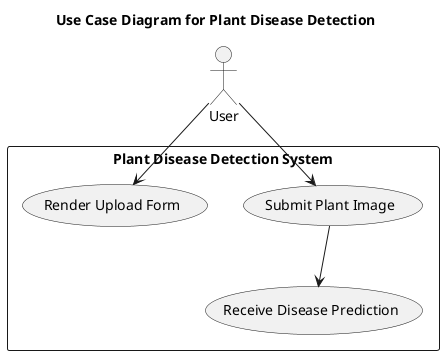 @startuml Plant Disease Detection
title Use Case Diagram for Plant Disease Detection

actor User as U
rectangle "Plant Disease Detection System" {
    usecase "Submit Plant Image" as Submit
    usecase "Render Upload Form" as Render
    usecase "Receive Disease Prediction" as Receive
    U --> Render
    U --> Submit
    Submit --> Receive
}
@enduml